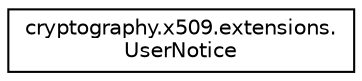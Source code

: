 digraph "Graphical Class Hierarchy"
{
 // LATEX_PDF_SIZE
  edge [fontname="Helvetica",fontsize="10",labelfontname="Helvetica",labelfontsize="10"];
  node [fontname="Helvetica",fontsize="10",shape=record];
  rankdir="LR";
  Node0 [label="cryptography.x509.extensions.\lUserNotice",height=0.2,width=0.4,color="black", fillcolor="white", style="filled",URL="$classcryptography_1_1x509_1_1extensions_1_1UserNotice.html",tooltip=" "];
}
